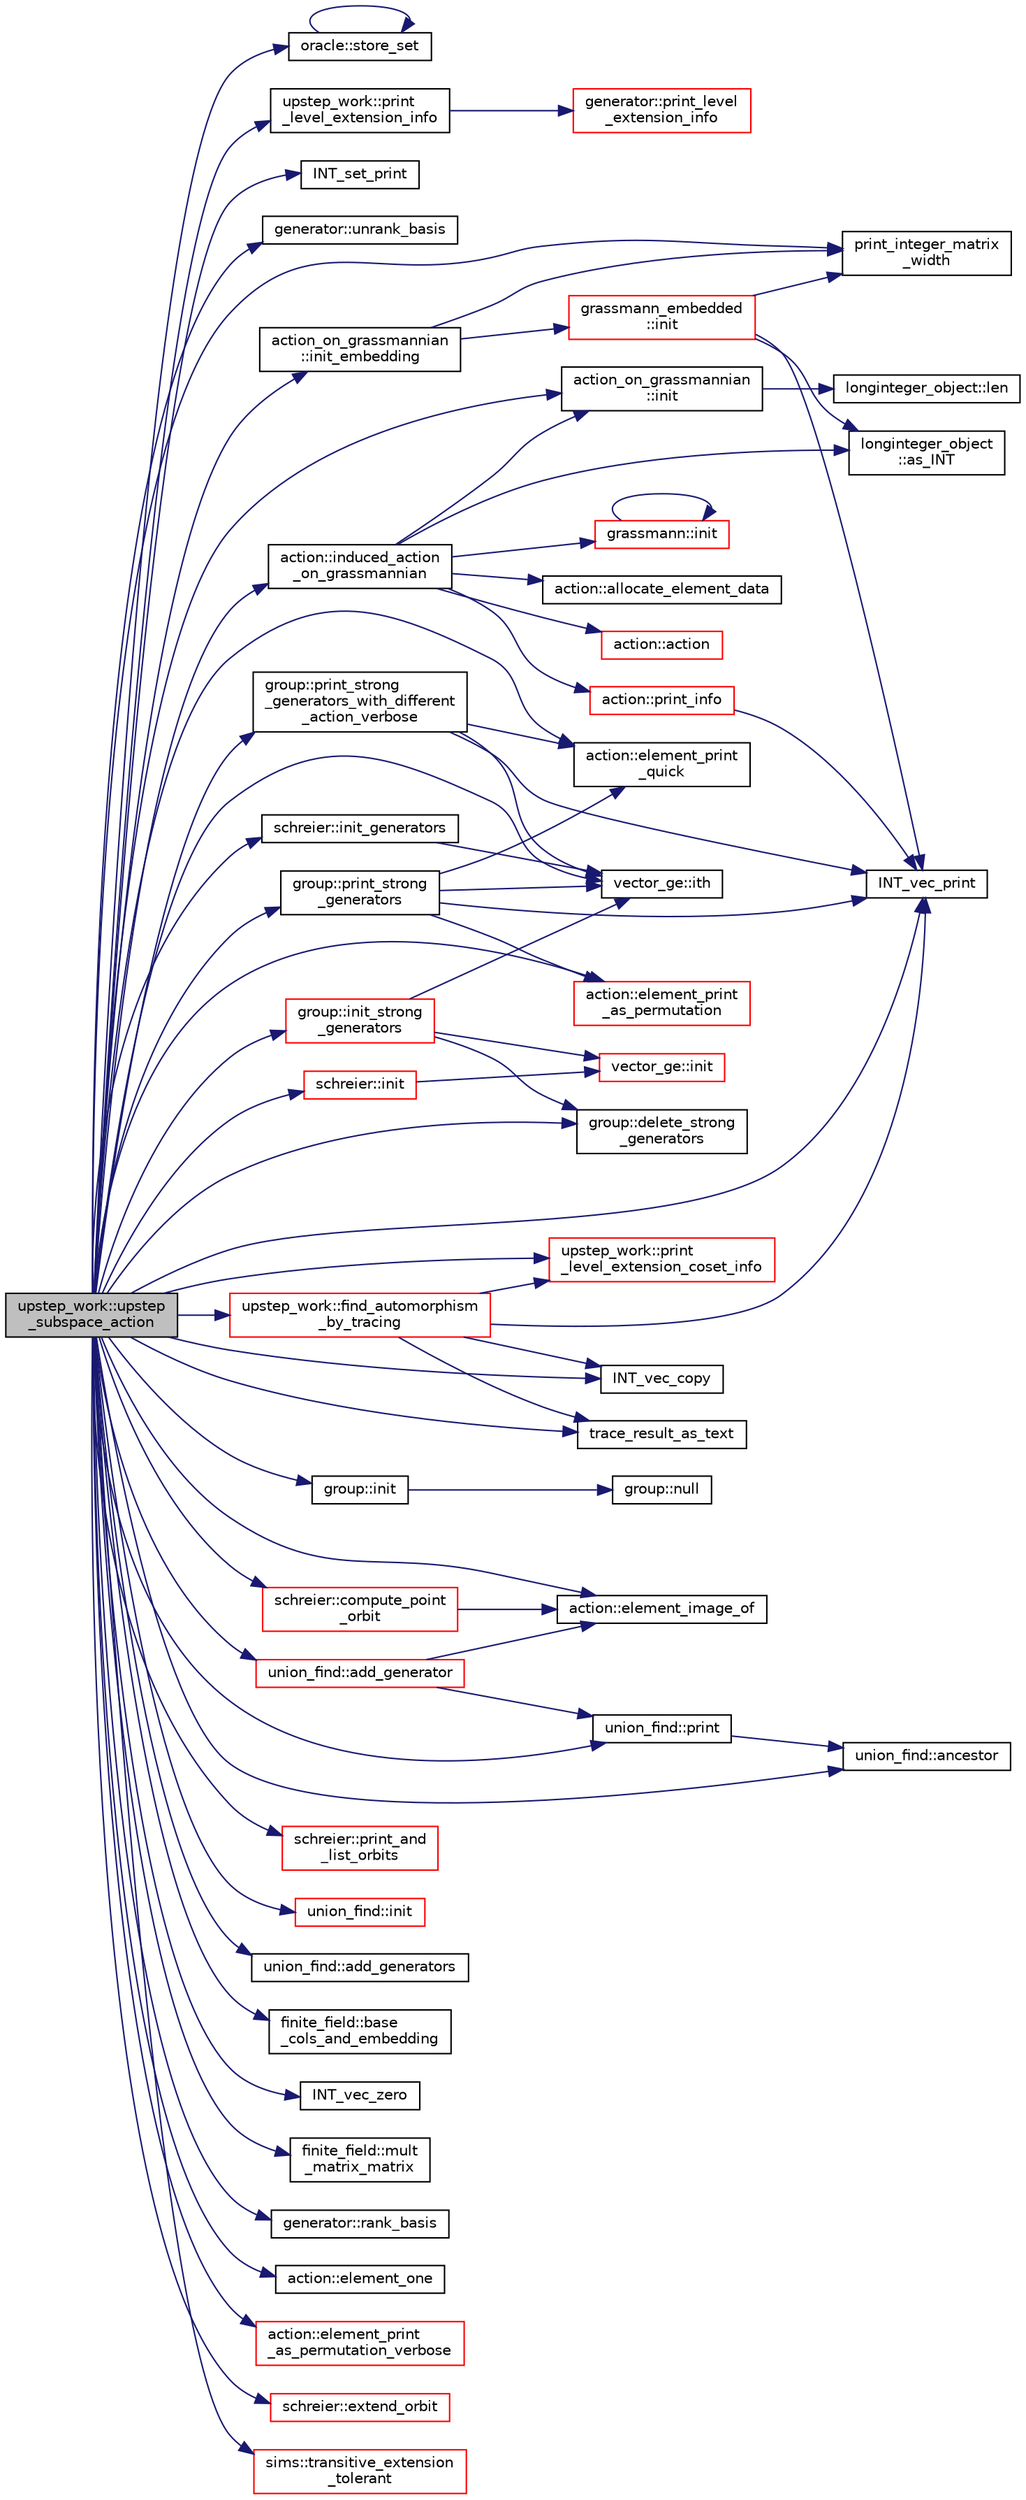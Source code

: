 digraph "upstep_work::upstep_subspace_action"
{
  edge [fontname="Helvetica",fontsize="10",labelfontname="Helvetica",labelfontsize="10"];
  node [fontname="Helvetica",fontsize="10",shape=record];
  rankdir="LR";
  Node3611 [label="upstep_work::upstep\l_subspace_action",height=0.2,width=0.4,color="black", fillcolor="grey75", style="filled", fontcolor="black"];
  Node3611 -> Node3612 [color="midnightblue",fontsize="10",style="solid",fontname="Helvetica"];
  Node3612 [label="oracle::store_set",height=0.2,width=0.4,color="black", fillcolor="white", style="filled",URL="$d7/da7/classoracle.html#abbf5fae543cb81c13c03282968faf9ad"];
  Node3612 -> Node3612 [color="midnightblue",fontsize="10",style="solid",fontname="Helvetica"];
  Node3611 -> Node3613 [color="midnightblue",fontsize="10",style="solid",fontname="Helvetica"];
  Node3613 [label="upstep_work::print\l_level_extension_info",height=0.2,width=0.4,color="black", fillcolor="white", style="filled",URL="$d2/dd6/classupstep__work.html#a367fb897ab6fe9cd94c511a1931d4dc7"];
  Node3613 -> Node3614 [color="midnightblue",fontsize="10",style="solid",fontname="Helvetica"];
  Node3614 [label="generator::print_level\l_extension_info",height=0.2,width=0.4,color="red", fillcolor="white", style="filled",URL="$d7/d73/classgenerator.html#aa771f96ac28c2c79e029e3d66b3b2942"];
  Node3611 -> Node3621 [color="midnightblue",fontsize="10",style="solid",fontname="Helvetica"];
  Node3621 [label="INT_set_print",height=0.2,width=0.4,color="black", fillcolor="white", style="filled",URL="$df/dbf/sajeeb_8_c.html#a97614645ec11df30e0e896367f91ffd9"];
  Node3611 -> Node3622 [color="midnightblue",fontsize="10",style="solid",fontname="Helvetica"];
  Node3622 [label="generator::unrank_basis",height=0.2,width=0.4,color="black", fillcolor="white", style="filled",URL="$d7/d73/classgenerator.html#a96a9c414abdce08fc133b402fb238eb7"];
  Node3611 -> Node3623 [color="midnightblue",fontsize="10",style="solid",fontname="Helvetica"];
  Node3623 [label="print_integer_matrix\l_width",height=0.2,width=0.4,color="black", fillcolor="white", style="filled",URL="$d5/db4/io__and__os_8h.html#aa78f3e73fc2179251bd15adbcc31573f"];
  Node3611 -> Node3624 [color="midnightblue",fontsize="10",style="solid",fontname="Helvetica"];
  Node3624 [label="group::init",height=0.2,width=0.4,color="black", fillcolor="white", style="filled",URL="$d1/db7/classgroup.html#a9f5de0500658e265332c7f62c0d3962d"];
  Node3624 -> Node3625 [color="midnightblue",fontsize="10",style="solid",fontname="Helvetica"];
  Node3625 [label="group::null",height=0.2,width=0.4,color="black", fillcolor="white", style="filled",URL="$d1/db7/classgroup.html#a25f33ef4c9370d6cefa29b0c49f64a18"];
  Node3611 -> Node3626 [color="midnightblue",fontsize="10",style="solid",fontname="Helvetica"];
  Node3626 [label="action_on_grassmannian\l::init",height=0.2,width=0.4,color="black", fillcolor="white", style="filled",URL="$d9/ddf/classaction__on__grassmannian.html#a2cf7eda6b88fa033fdc4486fa0508e84"];
  Node3626 -> Node3627 [color="midnightblue",fontsize="10",style="solid",fontname="Helvetica"];
  Node3627 [label="longinteger_object::len",height=0.2,width=0.4,color="black", fillcolor="white", style="filled",URL="$dd/d7e/classlonginteger__object.html#a0bfeae35be8a6fd44ed7f76413596ab1"];
  Node3611 -> Node3628 [color="midnightblue",fontsize="10",style="solid",fontname="Helvetica"];
  Node3628 [label="action_on_grassmannian\l::init_embedding",height=0.2,width=0.4,color="black", fillcolor="white", style="filled",URL="$d9/ddf/classaction__on__grassmannian.html#acb563f33fd61018eda4e5aff9da6128f"];
  Node3628 -> Node3623 [color="midnightblue",fontsize="10",style="solid",fontname="Helvetica"];
  Node3628 -> Node3629 [color="midnightblue",fontsize="10",style="solid",fontname="Helvetica"];
  Node3629 [label="grassmann_embedded\l::init",height=0.2,width=0.4,color="red", fillcolor="white", style="filled",URL="$d4/dda/classgrassmann__embedded.html#a4cc2970a357bace5b18479def170019b"];
  Node3629 -> Node3623 [color="midnightblue",fontsize="10",style="solid",fontname="Helvetica"];
  Node3629 -> Node3632 [color="midnightblue",fontsize="10",style="solid",fontname="Helvetica"];
  Node3632 [label="INT_vec_print",height=0.2,width=0.4,color="black", fillcolor="white", style="filled",URL="$df/dbf/sajeeb_8_c.html#a79a5901af0b47dd0d694109543c027fe"];
  Node3629 -> Node3634 [color="midnightblue",fontsize="10",style="solid",fontname="Helvetica"];
  Node3634 [label="longinteger_object\l::as_INT",height=0.2,width=0.4,color="black", fillcolor="white", style="filled",URL="$dd/d7e/classlonginteger__object.html#afb992d4679a6741acc63c8bcba27971e"];
  Node3611 -> Node3635 [color="midnightblue",fontsize="10",style="solid",fontname="Helvetica"];
  Node3635 [label="action::induced_action\l_on_grassmannian",height=0.2,width=0.4,color="black", fillcolor="white", style="filled",URL="$d2/d86/classaction.html#a4dc271144a2899d2f94f88e52e4e538d"];
  Node3635 -> Node3636 [color="midnightblue",fontsize="10",style="solid",fontname="Helvetica"];
  Node3636 [label="action::action",height=0.2,width=0.4,color="red", fillcolor="white", style="filled",URL="$d2/d86/classaction.html#a108adb38ad362aeb55cf40b9de38bb16"];
  Node3635 -> Node3641 [color="midnightblue",fontsize="10",style="solid",fontname="Helvetica"];
  Node3641 [label="grassmann::init",height=0.2,width=0.4,color="red", fillcolor="white", style="filled",URL="$df/d02/classgrassmann.html#a2e8cf7b9f203254493d7c2607c17d498"];
  Node3641 -> Node3641 [color="midnightblue",fontsize="10",style="solid",fontname="Helvetica"];
  Node3635 -> Node3626 [color="midnightblue",fontsize="10",style="solid",fontname="Helvetica"];
  Node3635 -> Node3634 [color="midnightblue",fontsize="10",style="solid",fontname="Helvetica"];
  Node3635 -> Node3643 [color="midnightblue",fontsize="10",style="solid",fontname="Helvetica"];
  Node3643 [label="action::allocate_element_data",height=0.2,width=0.4,color="black", fillcolor="white", style="filled",URL="$d2/d86/classaction.html#adc5f98db8315bfd17fcd2fbb437d8f60"];
  Node3635 -> Node3644 [color="midnightblue",fontsize="10",style="solid",fontname="Helvetica"];
  Node3644 [label="action::print_info",height=0.2,width=0.4,color="red", fillcolor="white", style="filled",URL="$d2/d86/classaction.html#a6f89e493e5c5a32e5c3b8963d438ce86"];
  Node3644 -> Node3632 [color="midnightblue",fontsize="10",style="solid",fontname="Helvetica"];
  Node3611 -> Node3648 [color="midnightblue",fontsize="10",style="solid",fontname="Helvetica"];
  Node3648 [label="schreier::init",height=0.2,width=0.4,color="red", fillcolor="white", style="filled",URL="$d3/dd6/classschreier.html#a7443bebde2aa08acae16c0ff29c9abcf"];
  Node3648 -> Node3649 [color="midnightblue",fontsize="10",style="solid",fontname="Helvetica"];
  Node3649 [label="vector_ge::init",height=0.2,width=0.4,color="red", fillcolor="white", style="filled",URL="$d4/d6e/classvector__ge.html#afe1d6befd1f1501e6be34afbaa9d30a8"];
  Node3611 -> Node3654 [color="midnightblue",fontsize="10",style="solid",fontname="Helvetica"];
  Node3654 [label="schreier::init_generators",height=0.2,width=0.4,color="black", fillcolor="white", style="filled",URL="$d3/dd6/classschreier.html#a04fd581636085a7414e1b5d1004e44e0"];
  Node3654 -> Node3655 [color="midnightblue",fontsize="10",style="solid",fontname="Helvetica"];
  Node3655 [label="vector_ge::ith",height=0.2,width=0.4,color="black", fillcolor="white", style="filled",URL="$d4/d6e/classvector__ge.html#a1ff002e8b746a9beb119d57dcd4a15ff"];
  Node3611 -> Node3656 [color="midnightblue",fontsize="10",style="solid",fontname="Helvetica"];
  Node3656 [label="group::print_strong\l_generators",height=0.2,width=0.4,color="black", fillcolor="white", style="filled",URL="$d1/db7/classgroup.html#a28168557ca6d4330258f84127d2e5eca"];
  Node3656 -> Node3632 [color="midnightblue",fontsize="10",style="solid",fontname="Helvetica"];
  Node3656 -> Node3657 [color="midnightblue",fontsize="10",style="solid",fontname="Helvetica"];
  Node3657 [label="action::element_print\l_quick",height=0.2,width=0.4,color="black", fillcolor="white", style="filled",URL="$d2/d86/classaction.html#a4844680cf6750396f76494a28655265b"];
  Node3656 -> Node3655 [color="midnightblue",fontsize="10",style="solid",fontname="Helvetica"];
  Node3656 -> Node3658 [color="midnightblue",fontsize="10",style="solid",fontname="Helvetica"];
  Node3658 [label="action::element_print\l_as_permutation",height=0.2,width=0.4,color="red", fillcolor="white", style="filled",URL="$d2/d86/classaction.html#a2975618a8203187b688a67c947150bb8"];
  Node3611 -> Node3667 [color="midnightblue",fontsize="10",style="solid",fontname="Helvetica"];
  Node3667 [label="group::print_strong\l_generators_with_different\l_action_verbose",height=0.2,width=0.4,color="black", fillcolor="white", style="filled",URL="$d1/db7/classgroup.html#ad958526581eabad1dc1b973d9e41de7c"];
  Node3667 -> Node3632 [color="midnightblue",fontsize="10",style="solid",fontname="Helvetica"];
  Node3667 -> Node3657 [color="midnightblue",fontsize="10",style="solid",fontname="Helvetica"];
  Node3667 -> Node3655 [color="midnightblue",fontsize="10",style="solid",fontname="Helvetica"];
  Node3611 -> Node3668 [color="midnightblue",fontsize="10",style="solid",fontname="Helvetica"];
  Node3668 [label="schreier::compute_point\l_orbit",height=0.2,width=0.4,color="red", fillcolor="white", style="filled",URL="$d3/dd6/classschreier.html#a429138e463c8c25dddd8557340ed9edd"];
  Node3668 -> Node3660 [color="midnightblue",fontsize="10",style="solid",fontname="Helvetica"];
  Node3660 [label="action::element_image_of",height=0.2,width=0.4,color="black", fillcolor="white", style="filled",URL="$d2/d86/classaction.html#ae09559d4537a048fc860f8a74a31393d"];
  Node3611 -> Node3676 [color="midnightblue",fontsize="10",style="solid",fontname="Helvetica"];
  Node3676 [label="schreier::print_and\l_list_orbits",height=0.2,width=0.4,color="red", fillcolor="white", style="filled",URL="$d3/dd6/classschreier.html#a601f9c08d5a6f37f849d22fa4e89d892"];
  Node3611 -> Node3677 [color="midnightblue",fontsize="10",style="solid",fontname="Helvetica"];
  Node3677 [label="union_find::init",height=0.2,width=0.4,color="red", fillcolor="white", style="filled",URL="$d1/dfb/classunion__find.html#aa5570ce2160988e7ea7de8b2b8756f70"];
  Node3611 -> Node3680 [color="midnightblue",fontsize="10",style="solid",fontname="Helvetica"];
  Node3680 [label="union_find::add_generators",height=0.2,width=0.4,color="black", fillcolor="white", style="filled",URL="$d1/dfb/classunion__find.html#af020c4dd8966a2917b6ae1f6c925c4dc"];
  Node3611 -> Node3681 [color="midnightblue",fontsize="10",style="solid",fontname="Helvetica"];
  Node3681 [label="union_find::print",height=0.2,width=0.4,color="black", fillcolor="white", style="filled",URL="$d1/dfb/classunion__find.html#af6000e243b74029060540235bd2b89fe"];
  Node3681 -> Node3682 [color="midnightblue",fontsize="10",style="solid",fontname="Helvetica"];
  Node3682 [label="union_find::ancestor",height=0.2,width=0.4,color="black", fillcolor="white", style="filled",URL="$d1/dfb/classunion__find.html#a22f99b0522ca36b2d8fd31b12c145bfc"];
  Node3611 -> Node3682 [color="midnightblue",fontsize="10",style="solid",fontname="Helvetica"];
  Node3611 -> Node3683 [color="midnightblue",fontsize="10",style="solid",fontname="Helvetica"];
  Node3683 [label="upstep_work::print\l_level_extension_coset_info",height=0.2,width=0.4,color="red", fillcolor="white", style="filled",URL="$d2/dd6/classupstep__work.html#a30abe055c26f63cf6279de866b8584dc"];
  Node3611 -> Node3685 [color="midnightblue",fontsize="10",style="solid",fontname="Helvetica"];
  Node3685 [label="INT_vec_copy",height=0.2,width=0.4,color="black", fillcolor="white", style="filled",URL="$df/dbf/sajeeb_8_c.html#ac2d875e27e009af6ec04d17254d11075"];
  Node3611 -> Node3686 [color="midnightblue",fontsize="10",style="solid",fontname="Helvetica"];
  Node3686 [label="finite_field::base\l_cols_and_embedding",height=0.2,width=0.4,color="black", fillcolor="white", style="filled",URL="$df/d5a/classfinite__field.html#a128291953c379b46dfe3e40595faf2e5"];
  Node3611 -> Node3632 [color="midnightblue",fontsize="10",style="solid",fontname="Helvetica"];
  Node3611 -> Node3687 [color="midnightblue",fontsize="10",style="solid",fontname="Helvetica"];
  Node3687 [label="INT_vec_zero",height=0.2,width=0.4,color="black", fillcolor="white", style="filled",URL="$df/dbf/sajeeb_8_c.html#aa8c9c7977203577026080f546fe4980f"];
  Node3611 -> Node3688 [color="midnightblue",fontsize="10",style="solid",fontname="Helvetica"];
  Node3688 [label="finite_field::mult\l_matrix_matrix",height=0.2,width=0.4,color="black", fillcolor="white", style="filled",URL="$df/d5a/classfinite__field.html#a5e28706b815838d0ec34de1fa74bc3c4"];
  Node3611 -> Node3689 [color="midnightblue",fontsize="10",style="solid",fontname="Helvetica"];
  Node3689 [label="generator::rank_basis",height=0.2,width=0.4,color="black", fillcolor="white", style="filled",URL="$d7/d73/classgenerator.html#a386e28d24801ea71e19f1c7e13894386"];
  Node3611 -> Node3674 [color="midnightblue",fontsize="10",style="solid",fontname="Helvetica"];
  Node3674 [label="action::element_one",height=0.2,width=0.4,color="black", fillcolor="white", style="filled",URL="$d2/d86/classaction.html#a780a105daf04d6d1fe7e2f63b3c88e3b"];
  Node3611 -> Node3655 [color="midnightblue",fontsize="10",style="solid",fontname="Helvetica"];
  Node3611 -> Node3690 [color="midnightblue",fontsize="10",style="solid",fontname="Helvetica"];
  Node3690 [label="upstep_work::find_automorphism\l_by_tracing",height=0.2,width=0.4,color="red", fillcolor="white", style="filled",URL="$d2/dd6/classupstep__work.html#afc13566dbd0f53823ae1c6629f00075d"];
  Node3690 -> Node3683 [color="midnightblue",fontsize="10",style="solid",fontname="Helvetica"];
  Node3690 -> Node3632 [color="midnightblue",fontsize="10",style="solid",fontname="Helvetica"];
  Node3690 -> Node3685 [color="midnightblue",fontsize="10",style="solid",fontname="Helvetica"];
  Node3690 -> Node3721 [color="midnightblue",fontsize="10",style="solid",fontname="Helvetica"];
  Node3721 [label="trace_result_as_text",height=0.2,width=0.4,color="black", fillcolor="white", style="filled",URL="$da/d10/other_8h.html#ad00475998a5aeb8d2b2b5d72a2e3206f"];
  Node3611 -> Node3721 [color="midnightblue",fontsize="10",style="solid",fontname="Helvetica"];
  Node3611 -> Node3657 [color="midnightblue",fontsize="10",style="solid",fontname="Helvetica"];
  Node3611 -> Node3658 [color="midnightblue",fontsize="10",style="solid",fontname="Helvetica"];
  Node3611 -> Node3722 [color="midnightblue",fontsize="10",style="solid",fontname="Helvetica"];
  Node3722 [label="action::element_print\l_as_permutation_verbose",height=0.2,width=0.4,color="red", fillcolor="white", style="filled",URL="$d2/d86/classaction.html#a5caac519740ebc92a8e1aa2c8dbaa0f3"];
  Node3611 -> Node3660 [color="midnightblue",fontsize="10",style="solid",fontname="Helvetica"];
  Node3611 -> Node3723 [color="midnightblue",fontsize="10",style="solid",fontname="Helvetica"];
  Node3723 [label="union_find::add_generator",height=0.2,width=0.4,color="red", fillcolor="white", style="filled",URL="$d1/dfb/classunion__find.html#a40d8a9f64ec55632cefd15df02bf7204"];
  Node3723 -> Node3681 [color="midnightblue",fontsize="10",style="solid",fontname="Helvetica"];
  Node3723 -> Node3660 [color="midnightblue",fontsize="10",style="solid",fontname="Helvetica"];
  Node3611 -> Node3726 [color="midnightblue",fontsize="10",style="solid",fontname="Helvetica"];
  Node3726 [label="schreier::extend_orbit",height=0.2,width=0.4,color="red", fillcolor="white", style="filled",URL="$d3/dd6/classschreier.html#aa466ebd594d89c13454cd4be50bb3a8f"];
  Node3611 -> Node3731 [color="midnightblue",fontsize="10",style="solid",fontname="Helvetica"];
  Node3731 [label="sims::transitive_extension\l_tolerant",height=0.2,width=0.4,color="red", fillcolor="white", style="filled",URL="$d9/df3/classsims.html#a826450b2a9f6edb57f02dd84cb43dd28"];
  Node3611 -> Node3753 [color="midnightblue",fontsize="10",style="solid",fontname="Helvetica"];
  Node3753 [label="group::delete_strong\l_generators",height=0.2,width=0.4,color="black", fillcolor="white", style="filled",URL="$d1/db7/classgroup.html#a36c96bdf4428fdf236dfabab0f82b898"];
  Node3611 -> Node3754 [color="midnightblue",fontsize="10",style="solid",fontname="Helvetica"];
  Node3754 [label="group::init_strong\l_generators",height=0.2,width=0.4,color="red", fillcolor="white", style="filled",URL="$d1/db7/classgroup.html#aca8ce81c001eb5871118ed21676f3519"];
  Node3754 -> Node3753 [color="midnightblue",fontsize="10",style="solid",fontname="Helvetica"];
  Node3754 -> Node3649 [color="midnightblue",fontsize="10",style="solid",fontname="Helvetica"];
  Node3754 -> Node3655 [color="midnightblue",fontsize="10",style="solid",fontname="Helvetica"];
}
